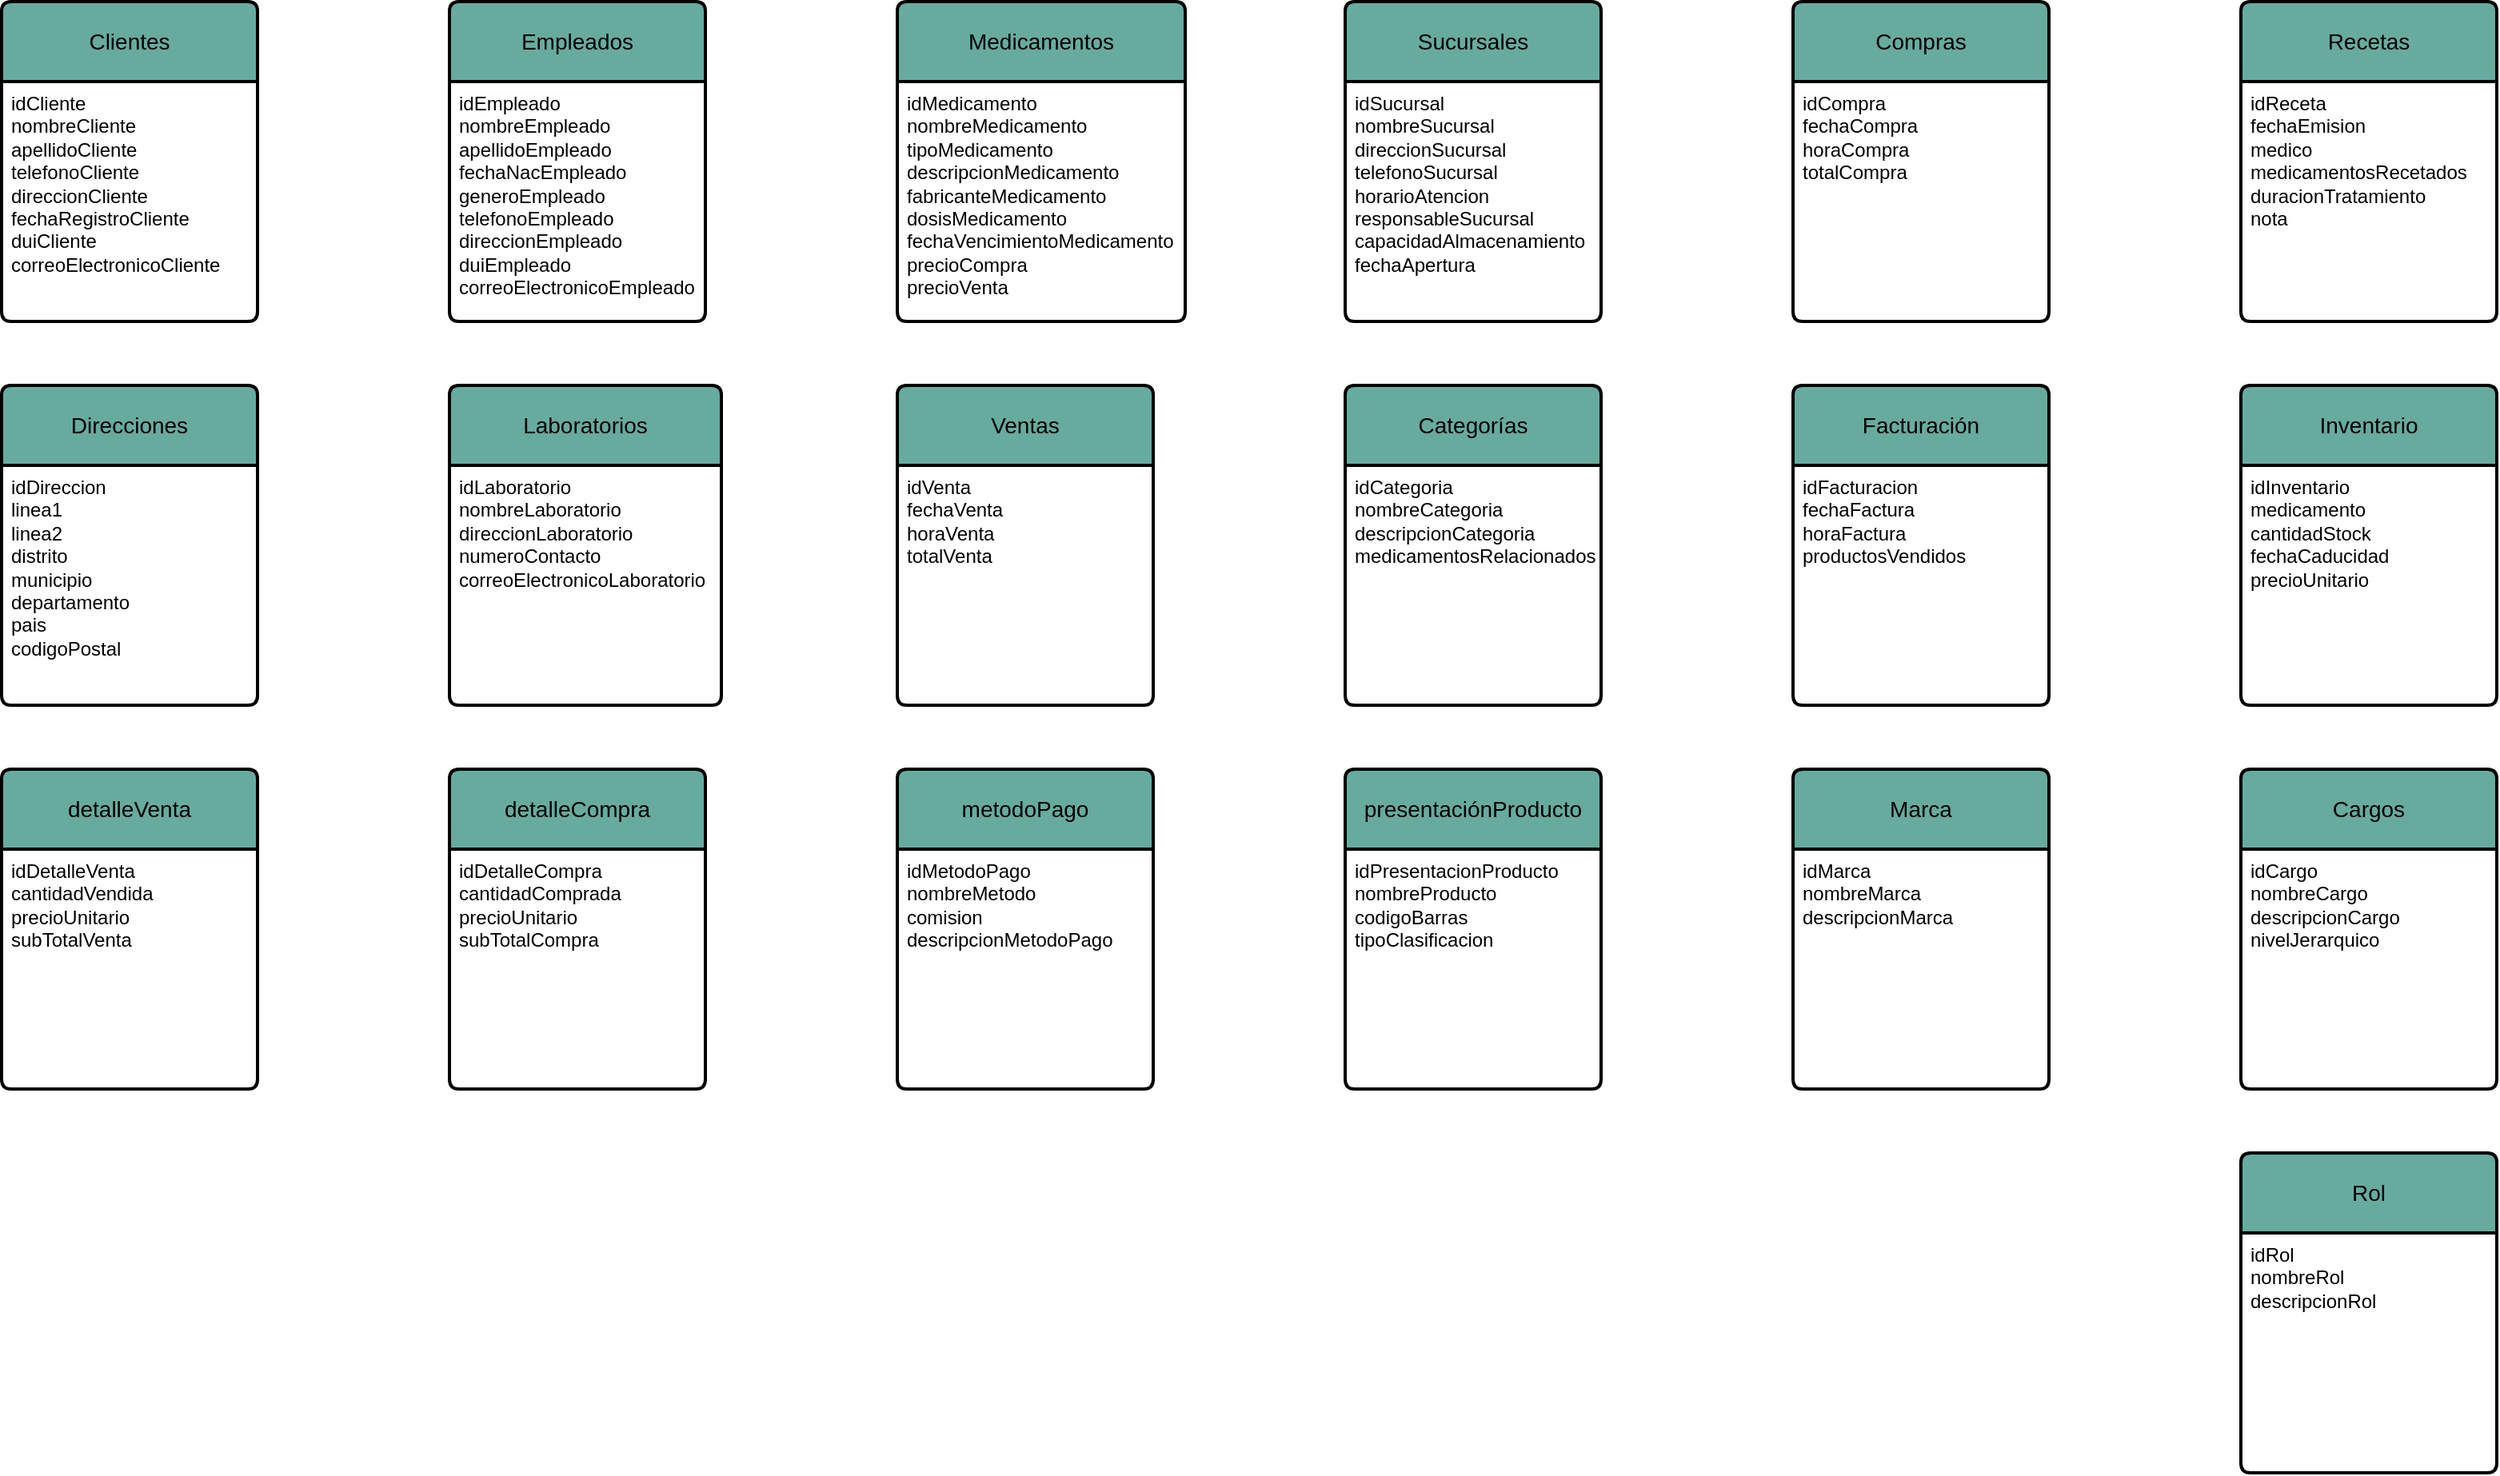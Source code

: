 <mxfile version="23.1.5" type="device">
  <diagram name="Página-1" id="mkUcooY5Tgxk310Ymo_c">
    <mxGraphModel dx="1867" dy="1010" grid="1" gridSize="10" guides="1" tooltips="1" connect="1" arrows="1" fold="1" page="1" pageScale="1" pageWidth="1654" pageHeight="1169" math="0" shadow="0">
      <root>
        <mxCell id="0" />
        <mxCell id="1" parent="0" />
        <mxCell id="jc4UTLKp6v9tOdHv1SqH-1" value="Clientes" style="swimlane;childLayout=stackLayout;horizontal=1;startSize=50;horizontalStack=0;rounded=1;fontSize=14;fontStyle=0;strokeWidth=2;resizeParent=0;resizeLast=1;shadow=0;dashed=0;align=center;arcSize=4;whiteSpace=wrap;html=1;fillColor=#67AB9F;" parent="1" vertex="1">
          <mxGeometry x="40" y="80" width="160" height="200" as="geometry" />
        </mxCell>
        <mxCell id="jc4UTLKp6v9tOdHv1SqH-2" value="idCliente&lt;br&gt;nombreCliente&lt;br&gt;apellidoCliente&lt;br&gt;telefonoCliente&lt;br&gt;&lt;div&gt;direccionCliente&lt;/div&gt;&lt;div&gt;fechaRegistroCliente&lt;/div&gt;&lt;div&gt;duiCliente&lt;/div&gt;&lt;div&gt;correoElectronicoCliente&lt;/div&gt;" style="align=left;strokeColor=none;fillColor=none;spacingLeft=4;fontSize=12;verticalAlign=top;resizable=0;rotatable=0;part=1;html=1;" parent="jc4UTLKp6v9tOdHv1SqH-1" vertex="1">
          <mxGeometry y="50" width="160" height="150" as="geometry" />
        </mxCell>
        <mxCell id="jc4UTLKp6v9tOdHv1SqH-3" value="Direcciones" style="swimlane;childLayout=stackLayout;horizontal=1;startSize=50;horizontalStack=0;rounded=1;fontSize=14;fontStyle=0;strokeWidth=2;resizeParent=0;resizeLast=1;shadow=0;dashed=0;align=center;arcSize=4;whiteSpace=wrap;html=1;fillColor=#67AB9F;" parent="1" vertex="1">
          <mxGeometry x="40" y="320" width="160" height="200" as="geometry" />
        </mxCell>
        <mxCell id="jc4UTLKp6v9tOdHv1SqH-4" value="idDireccion&lt;br&gt;linea1&lt;br&gt;linea2&lt;br&gt;distrito&lt;br&gt;municipio&lt;br&gt;departamento&lt;br&gt;pais&lt;br&gt;codigoPostal" style="align=left;strokeColor=none;fillColor=none;spacingLeft=4;fontSize=12;verticalAlign=top;resizable=0;rotatable=0;part=1;html=1;" parent="jc4UTLKp6v9tOdHv1SqH-3" vertex="1">
          <mxGeometry y="50" width="160" height="150" as="geometry" />
        </mxCell>
        <mxCell id="jc4UTLKp6v9tOdHv1SqH-5" value="Ventas" style="swimlane;childLayout=stackLayout;horizontal=1;startSize=50;horizontalStack=0;rounded=1;fontSize=14;fontStyle=0;strokeWidth=2;resizeParent=0;resizeLast=1;shadow=0;dashed=0;align=center;arcSize=4;whiteSpace=wrap;html=1;fillColor=#67AB9F;" parent="1" vertex="1">
          <mxGeometry x="600" y="320" width="160" height="200" as="geometry" />
        </mxCell>
        <mxCell id="jc4UTLKp6v9tOdHv1SqH-6" value="idVenta&lt;br&gt;fechaVenta&lt;br&gt;horaVenta&lt;br&gt;totalVenta" style="align=left;strokeColor=none;fillColor=none;spacingLeft=4;fontSize=12;verticalAlign=top;resizable=0;rotatable=0;part=1;html=1;" parent="jc4UTLKp6v9tOdHv1SqH-5" vertex="1">
          <mxGeometry y="50" width="160" height="150" as="geometry" />
        </mxCell>
        <mxCell id="jc4UTLKp6v9tOdHv1SqH-7" value="Laboratorios" style="swimlane;childLayout=stackLayout;horizontal=1;startSize=50;horizontalStack=0;rounded=1;fontSize=14;fontStyle=0;strokeWidth=2;resizeParent=0;resizeLast=1;shadow=0;dashed=0;align=center;arcSize=4;whiteSpace=wrap;html=1;fillColor=#67AB9F;" parent="1" vertex="1">
          <mxGeometry x="320" y="320" width="170" height="200" as="geometry" />
        </mxCell>
        <mxCell id="jc4UTLKp6v9tOdHv1SqH-8" value="idLaboratorio&lt;br&gt;nombreLaboratorio&lt;br&gt;direccionLaboratorio&lt;br&gt;numeroContacto&lt;br&gt;correoElectronicoLaboratorio" style="align=left;strokeColor=none;fillColor=none;spacingLeft=4;fontSize=12;verticalAlign=top;resizable=0;rotatable=0;part=1;html=1;" parent="jc4UTLKp6v9tOdHv1SqH-7" vertex="1">
          <mxGeometry y="50" width="170" height="150" as="geometry" />
        </mxCell>
        <mxCell id="jc4UTLKp6v9tOdHv1SqH-9" value="Facturación" style="swimlane;childLayout=stackLayout;horizontal=1;startSize=50;horizontalStack=0;rounded=1;fontSize=14;fontStyle=0;strokeWidth=2;resizeParent=0;resizeLast=1;shadow=0;dashed=0;align=center;arcSize=4;whiteSpace=wrap;html=1;fillColor=#67AB9F;" parent="1" vertex="1">
          <mxGeometry x="1160" y="320" width="160" height="200" as="geometry" />
        </mxCell>
        <mxCell id="jc4UTLKp6v9tOdHv1SqH-10" value="idFacturacion&lt;br&gt;fechaFactura&lt;div&gt;horaFactura&lt;/div&gt;&lt;div&gt;productosVendidos&lt;/div&gt;" style="align=left;strokeColor=none;fillColor=none;spacingLeft=4;fontSize=12;verticalAlign=top;resizable=0;rotatable=0;part=1;html=1;" parent="jc4UTLKp6v9tOdHv1SqH-9" vertex="1">
          <mxGeometry y="50" width="160" height="150" as="geometry" />
        </mxCell>
        <mxCell id="jc4UTLKp6v9tOdHv1SqH-11" value="Empleados" style="swimlane;childLayout=stackLayout;horizontal=1;startSize=50;horizontalStack=0;rounded=1;fontSize=14;fontStyle=0;strokeWidth=2;resizeParent=0;resizeLast=1;shadow=0;dashed=0;align=center;arcSize=4;whiteSpace=wrap;html=1;fillColor=#67AB9F;" parent="1" vertex="1">
          <mxGeometry x="320" y="80" width="160" height="200" as="geometry" />
        </mxCell>
        <mxCell id="jc4UTLKp6v9tOdHv1SqH-12" value="idEmpleado&lt;br&gt;nombreEmpleado&lt;br&gt;apellidoEmpleado&lt;br&gt;fechaNacEmpleado&lt;br&gt;generoEmpleado&lt;br&gt;telefonoEmpleado&lt;br&gt;direccionEmpleado&lt;br&gt;duiEmpleado&lt;br&gt;correoElectronicoEmpleado" style="align=left;strokeColor=none;fillColor=none;spacingLeft=4;fontSize=12;verticalAlign=top;resizable=0;rotatable=0;part=1;html=1;" parent="jc4UTLKp6v9tOdHv1SqH-11" vertex="1">
          <mxGeometry y="50" width="160" height="150" as="geometry" />
        </mxCell>
        <mxCell id="jc4UTLKp6v9tOdHv1SqH-14" value="Medicamentos" style="swimlane;childLayout=stackLayout;horizontal=1;startSize=50;horizontalStack=0;rounded=1;fontSize=14;fontStyle=0;strokeWidth=2;resizeParent=0;resizeLast=1;shadow=0;dashed=0;align=center;arcSize=4;whiteSpace=wrap;html=1;fillColor=#67AB9F;" parent="1" vertex="1">
          <mxGeometry x="600" y="80" width="180" height="200" as="geometry" />
        </mxCell>
        <mxCell id="jc4UTLKp6v9tOdHv1SqH-15" value="idMedicamento&lt;br&gt;nombreMedicamento&lt;br&gt;tipoMedicamento&lt;br&gt;descripcionMedicamento&lt;br&gt;fabricanteMedicamento&lt;br&gt;dosisMedicamento&lt;br&gt;fechaVencimientoMedicamento&lt;div&gt;precioCompra&lt;/div&gt;&lt;div&gt;precioVenta&lt;/div&gt;" style="align=left;strokeColor=none;fillColor=none;spacingLeft=4;fontSize=12;verticalAlign=top;resizable=0;rotatable=0;part=1;html=1;" parent="jc4UTLKp6v9tOdHv1SqH-14" vertex="1">
          <mxGeometry y="50" width="180" height="150" as="geometry" />
        </mxCell>
        <mxCell id="jc4UTLKp6v9tOdHv1SqH-16" value="Sucursales" style="swimlane;childLayout=stackLayout;horizontal=1;startSize=50;horizontalStack=0;rounded=1;fontSize=14;fontStyle=0;strokeWidth=2;resizeParent=0;resizeLast=1;shadow=0;dashed=0;align=center;arcSize=4;whiteSpace=wrap;html=1;fillColor=#67AB9F;" parent="1" vertex="1">
          <mxGeometry x="880" y="80" width="160" height="200" as="geometry" />
        </mxCell>
        <mxCell id="jc4UTLKp6v9tOdHv1SqH-17" value="idSucursal&lt;br&gt;nombreSucursal&lt;br&gt;direccionSucursal&lt;div&gt;telefonoSucursal&lt;/div&gt;&lt;div&gt;horarioAtencion&lt;/div&gt;&lt;div&gt;responsableSucursal&lt;/div&gt;&lt;div&gt;capacidadAlmacenamiento&lt;/div&gt;&lt;div&gt;fechaApertura&lt;/div&gt;" style="align=left;strokeColor=none;fillColor=none;spacingLeft=4;fontSize=12;verticalAlign=top;resizable=0;rotatable=0;part=1;html=1;" parent="jc4UTLKp6v9tOdHv1SqH-16" vertex="1">
          <mxGeometry y="50" width="160" height="150" as="geometry" />
        </mxCell>
        <mxCell id="jc4UTLKp6v9tOdHv1SqH-18" value="Compras" style="swimlane;childLayout=stackLayout;horizontal=1;startSize=50;horizontalStack=0;rounded=1;fontSize=14;fontStyle=0;strokeWidth=2;resizeParent=0;resizeLast=1;shadow=0;dashed=0;align=center;arcSize=4;whiteSpace=wrap;html=1;fillColor=#67AB9F;" parent="1" vertex="1">
          <mxGeometry x="1160" y="80" width="160" height="200" as="geometry" />
        </mxCell>
        <mxCell id="jc4UTLKp6v9tOdHv1SqH-19" value="idCompra&lt;div&gt;fechaCompra&lt;/div&gt;&lt;div&gt;horaCompra&lt;/div&gt;&lt;div&gt;totalCompra&lt;/div&gt;" style="align=left;strokeColor=none;fillColor=none;spacingLeft=4;fontSize=12;verticalAlign=top;resizable=0;rotatable=0;part=1;html=1;" parent="jc4UTLKp6v9tOdHv1SqH-18" vertex="1">
          <mxGeometry y="50" width="160" height="150" as="geometry" />
        </mxCell>
        <mxCell id="jc4UTLKp6v9tOdHv1SqH-20" value="Categorías" style="swimlane;childLayout=stackLayout;horizontal=1;startSize=50;horizontalStack=0;rounded=1;fontSize=14;fontStyle=0;strokeWidth=2;resizeParent=0;resizeLast=1;shadow=0;dashed=0;align=center;arcSize=4;whiteSpace=wrap;html=1;fillColor=#67AB9F;" parent="1" vertex="1">
          <mxGeometry x="880" y="320" width="160" height="200" as="geometry" />
        </mxCell>
        <mxCell id="jc4UTLKp6v9tOdHv1SqH-21" value="idCategoria&lt;br&gt;nombreCategoria&lt;br&gt;descripcionCategoria&lt;br&gt;medicamentosRelacionados" style="align=left;strokeColor=none;fillColor=none;spacingLeft=4;fontSize=12;verticalAlign=top;resizable=0;rotatable=0;part=1;html=1;" parent="jc4UTLKp6v9tOdHv1SqH-20" vertex="1">
          <mxGeometry y="50" width="160" height="150" as="geometry" />
        </mxCell>
        <mxCell id="jc4UTLKp6v9tOdHv1SqH-24" value="Recetas" style="swimlane;childLayout=stackLayout;horizontal=1;startSize=50;horizontalStack=0;rounded=1;fontSize=14;fontStyle=0;strokeWidth=2;resizeParent=0;resizeLast=1;shadow=0;dashed=0;align=center;arcSize=4;whiteSpace=wrap;html=1;fillColor=#67AB9F;" parent="1" vertex="1">
          <mxGeometry x="1440" y="80" width="160" height="200" as="geometry" />
        </mxCell>
        <mxCell id="jc4UTLKp6v9tOdHv1SqH-25" value="idReceta&lt;br&gt;fechaEmision&lt;br&gt;medico&lt;br&gt;medicamentosRecetados&lt;br&gt;duracionTratamiento&lt;br&gt;nota" style="align=left;strokeColor=none;fillColor=none;spacingLeft=4;fontSize=12;verticalAlign=top;resizable=0;rotatable=0;part=1;html=1;" parent="jc4UTLKp6v9tOdHv1SqH-24" vertex="1">
          <mxGeometry y="50" width="160" height="150" as="geometry" />
        </mxCell>
        <mxCell id="jc4UTLKp6v9tOdHv1SqH-26" value="Inventario" style="swimlane;childLayout=stackLayout;horizontal=1;startSize=50;horizontalStack=0;rounded=1;fontSize=14;fontStyle=0;strokeWidth=2;resizeParent=0;resizeLast=1;shadow=0;dashed=0;align=center;arcSize=4;whiteSpace=wrap;html=1;fillColor=#67AB9F;" parent="1" vertex="1">
          <mxGeometry x="1440" y="320" width="160" height="200" as="geometry" />
        </mxCell>
        <mxCell id="jc4UTLKp6v9tOdHv1SqH-27" value="idInventario&lt;br&gt;medicamento&lt;br&gt;cantidadStock&lt;div&gt;fechaCaducidad&lt;/div&gt;&lt;div&gt;precioUnitario&lt;/div&gt;" style="align=left;strokeColor=none;fillColor=none;spacingLeft=4;fontSize=12;verticalAlign=top;resizable=0;rotatable=0;part=1;html=1;" parent="jc4UTLKp6v9tOdHv1SqH-26" vertex="1">
          <mxGeometry y="50" width="160" height="150" as="geometry" />
        </mxCell>
        <mxCell id="jc4UTLKp6v9tOdHv1SqH-28" value="detalleVenta" style="swimlane;childLayout=stackLayout;horizontal=1;startSize=50;horizontalStack=0;rounded=1;fontSize=14;fontStyle=0;strokeWidth=2;resizeParent=0;resizeLast=1;shadow=0;dashed=0;align=center;arcSize=4;whiteSpace=wrap;html=1;fillColor=#67AB9F;" parent="1" vertex="1">
          <mxGeometry x="40" y="560" width="160" height="200" as="geometry" />
        </mxCell>
        <mxCell id="jc4UTLKp6v9tOdHv1SqH-29" value="idDetalleVenta&lt;br&gt;cantidadVendida&lt;br&gt;precioUnitario&lt;br&gt;subTotalVenta" style="align=left;strokeColor=none;fillColor=none;spacingLeft=4;fontSize=12;verticalAlign=top;resizable=0;rotatable=0;part=1;html=1;" parent="jc4UTLKp6v9tOdHv1SqH-28" vertex="1">
          <mxGeometry y="50" width="160" height="150" as="geometry" />
        </mxCell>
        <mxCell id="jc4UTLKp6v9tOdHv1SqH-30" value="metodoPago" style="swimlane;childLayout=stackLayout;horizontal=1;startSize=50;horizontalStack=0;rounded=1;fontSize=14;fontStyle=0;strokeWidth=2;resizeParent=0;resizeLast=1;shadow=0;dashed=0;align=center;arcSize=4;whiteSpace=wrap;html=1;fillColor=#67AB9F;" parent="1" vertex="1">
          <mxGeometry x="600" y="560" width="160" height="200" as="geometry" />
        </mxCell>
        <mxCell id="jc4UTLKp6v9tOdHv1SqH-31" value="idMetodoPago&lt;br&gt;nombreMetodo&lt;br&gt;comision&lt;br&gt;descripcionMetodoPago&lt;div&gt;&lt;br&gt;&lt;/div&gt;" style="align=left;strokeColor=none;fillColor=none;spacingLeft=4;fontSize=12;verticalAlign=top;resizable=0;rotatable=0;part=1;html=1;" parent="jc4UTLKp6v9tOdHv1SqH-30" vertex="1">
          <mxGeometry y="50" width="160" height="150" as="geometry" />
        </mxCell>
        <mxCell id="jc4UTLKp6v9tOdHv1SqH-32" value="detalleCompra" style="swimlane;childLayout=stackLayout;horizontal=1;startSize=50;horizontalStack=0;rounded=1;fontSize=14;fontStyle=0;strokeWidth=2;resizeParent=0;resizeLast=1;shadow=0;dashed=0;align=center;arcSize=4;whiteSpace=wrap;html=1;fillColor=#67AB9F;" parent="1" vertex="1">
          <mxGeometry x="320" y="560" width="160" height="200" as="geometry" />
        </mxCell>
        <mxCell id="jc4UTLKp6v9tOdHv1SqH-33" value="idDetalleCompra&lt;br&gt;cantidadComprada&lt;div&gt;precioUnitario&lt;/div&gt;&lt;div&gt;subTotalCompra&lt;/div&gt;" style="align=left;strokeColor=none;fillColor=none;spacingLeft=4;fontSize=12;verticalAlign=top;resizable=0;rotatable=0;part=1;html=1;" parent="jc4UTLKp6v9tOdHv1SqH-32" vertex="1">
          <mxGeometry y="50" width="160" height="150" as="geometry" />
        </mxCell>
        <mxCell id="jc4UTLKp6v9tOdHv1SqH-34" value="Cargos" style="swimlane;childLayout=stackLayout;horizontal=1;startSize=50;horizontalStack=0;rounded=1;fontSize=14;fontStyle=0;strokeWidth=2;resizeParent=0;resizeLast=1;shadow=0;dashed=0;align=center;arcSize=4;whiteSpace=wrap;html=1;fillColor=#67AB9F;" parent="1" vertex="1">
          <mxGeometry x="1440" y="560" width="160" height="200" as="geometry" />
        </mxCell>
        <mxCell id="jc4UTLKp6v9tOdHv1SqH-35" value="idCargo&lt;br&gt;nombreCargo&lt;br&gt;descripcionCargo&lt;br&gt;nivelJerarquico" style="align=left;strokeColor=none;fillColor=none;spacingLeft=4;fontSize=12;verticalAlign=top;resizable=0;rotatable=0;part=1;html=1;" parent="jc4UTLKp6v9tOdHv1SqH-34" vertex="1">
          <mxGeometry y="50" width="160" height="150" as="geometry" />
        </mxCell>
        <mxCell id="jc4UTLKp6v9tOdHv1SqH-36" value="presentaciónProducto" style="swimlane;childLayout=stackLayout;horizontal=1;startSize=50;horizontalStack=0;rounded=1;fontSize=14;fontStyle=0;strokeWidth=2;resizeParent=0;resizeLast=1;shadow=0;dashed=0;align=center;arcSize=4;whiteSpace=wrap;html=1;fillColor=#67AB9F;" parent="1" vertex="1">
          <mxGeometry x="880" y="560" width="160" height="200" as="geometry" />
        </mxCell>
        <mxCell id="jc4UTLKp6v9tOdHv1SqH-37" value="idPresentacionProducto&lt;div&gt;nombreProducto&lt;/div&gt;&lt;div&gt;codigoBarras&lt;/div&gt;&lt;div&gt;tipoClasificacion&lt;/div&gt;" style="align=left;strokeColor=none;fillColor=none;spacingLeft=4;fontSize=12;verticalAlign=top;resizable=0;rotatable=0;part=1;html=1;" parent="jc4UTLKp6v9tOdHv1SqH-36" vertex="1">
          <mxGeometry y="50" width="160" height="150" as="geometry" />
        </mxCell>
        <mxCell id="yFEBbbD5AcrsWvLPSb5--3" value="Marca" style="swimlane;childLayout=stackLayout;horizontal=1;startSize=50;horizontalStack=0;rounded=1;fontSize=14;fontStyle=0;strokeWidth=2;resizeParent=0;resizeLast=1;shadow=0;dashed=0;align=center;arcSize=4;whiteSpace=wrap;html=1;fillColor=#67AB9F;" vertex="1" parent="1">
          <mxGeometry x="1160" y="560" width="160" height="200" as="geometry" />
        </mxCell>
        <mxCell id="yFEBbbD5AcrsWvLPSb5--4" value="idMarca&lt;br&gt;nombreMarca&lt;br&gt;descripcionMarca" style="align=left;strokeColor=none;fillColor=none;spacingLeft=4;fontSize=12;verticalAlign=top;resizable=0;rotatable=0;part=1;html=1;" vertex="1" parent="yFEBbbD5AcrsWvLPSb5--3">
          <mxGeometry y="50" width="160" height="150" as="geometry" />
        </mxCell>
        <mxCell id="yFEBbbD5AcrsWvLPSb5--5" value="Rol" style="swimlane;childLayout=stackLayout;horizontal=1;startSize=50;horizontalStack=0;rounded=1;fontSize=14;fontStyle=0;strokeWidth=2;resizeParent=0;resizeLast=1;shadow=0;dashed=0;align=center;arcSize=4;whiteSpace=wrap;html=1;fillColor=#67AB9F;" vertex="1" parent="1">
          <mxGeometry x="1440" y="800" width="160" height="200" as="geometry" />
        </mxCell>
        <mxCell id="yFEBbbD5AcrsWvLPSb5--6" value="idRol&lt;br&gt;nombreRol&lt;br&gt;descripcionRol" style="align=left;strokeColor=none;fillColor=none;spacingLeft=4;fontSize=12;verticalAlign=top;resizable=0;rotatable=0;part=1;html=1;" vertex="1" parent="yFEBbbD5AcrsWvLPSb5--5">
          <mxGeometry y="50" width="160" height="150" as="geometry" />
        </mxCell>
      </root>
    </mxGraphModel>
  </diagram>
</mxfile>

